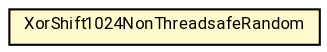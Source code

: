 #!/usr/local/bin/dot
#
# Class diagram 
# Generated by UMLGraph version R5_7_2-60-g0e99a6 (http://www.spinellis.gr/umlgraph/)
#

digraph G {
	graph [fontnames="svg"]
	edge [fontname="Roboto",fontsize=7,labelfontname="Roboto",labelfontsize=7,color="black"];
	node [fontname="Roboto",fontcolor="black",fontsize=8,shape=plaintext,margin=0,width=0,height=0];
	nodesep=0.15;
	ranksep=0.25;
	rankdir=LR;
	// de.lmu.ifi.dbs.elki.utilities.random.XorShift1024NonThreadsafeRandom
	c11019099 [label=<<table title="de.lmu.ifi.dbs.elki.utilities.random.XorShift1024NonThreadsafeRandom" border="0" cellborder="1" cellspacing="0" cellpadding="2" bgcolor="lemonChiffon" href="XorShift1024NonThreadsafeRandom.html" target="_parent">
		<tr><td><table border="0" cellspacing="0" cellpadding="1">
		<tr><td align="center" balign="center"> <font face="Roboto">XorShift1024NonThreadsafeRandom</font> </td></tr>
		</table></td></tr>
		</table>>, URL="XorShift1024NonThreadsafeRandom.html"];
}

